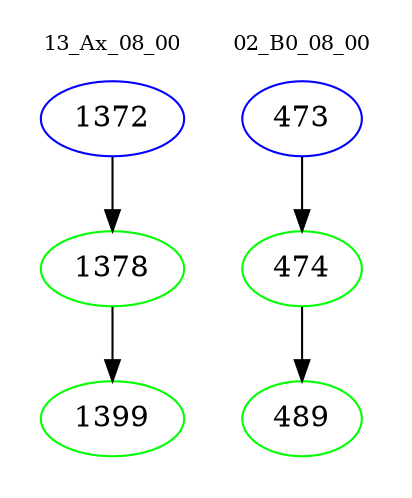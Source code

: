 digraph{
subgraph cluster_0 {
color = white
label = "13_Ax_08_00";
fontsize=10;
T0_1372 [label="1372", color="blue"]
T0_1372 -> T0_1378 [color="black"]
T0_1378 [label="1378", color="green"]
T0_1378 -> T0_1399 [color="black"]
T0_1399 [label="1399", color="green"]
}
subgraph cluster_1 {
color = white
label = "02_B0_08_00";
fontsize=10;
T1_473 [label="473", color="blue"]
T1_473 -> T1_474 [color="black"]
T1_474 [label="474", color="green"]
T1_474 -> T1_489 [color="black"]
T1_489 [label="489", color="green"]
}
}
